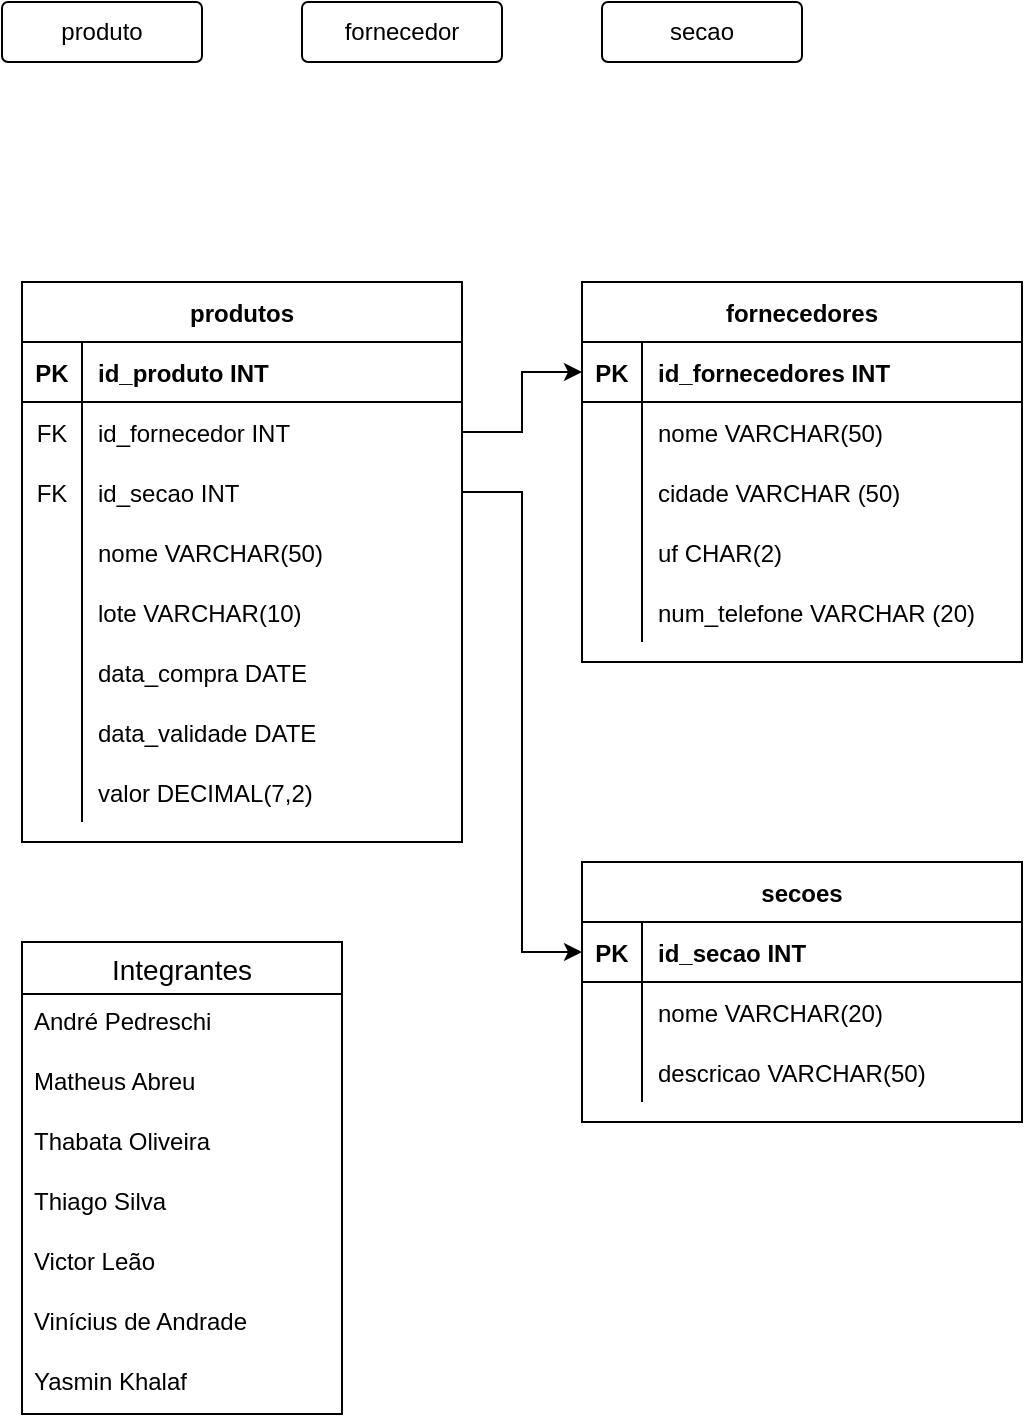 <mxfile version="14.9.8" type="device"><diagram id="R2lEEEUBdFMjLlhIrx00" name="Page-1"><mxGraphModel dx="1102" dy="614" grid="1" gridSize="10" guides="1" tooltips="1" connect="1" arrows="1" fold="1" page="1" pageScale="1" pageWidth="850" pageHeight="1100" math="0" shadow="0" extFonts="Permanent Marker^https://fonts.googleapis.com/css?family=Permanent+Marker"><root><mxCell id="0"/><mxCell id="1" parent="0"/><mxCell id="BeaeEdNDFBGoRHnRJNAs-1" value="produtos" style="shape=table;startSize=30;container=1;collapsible=1;childLayout=tableLayout;fixedRows=1;rowLines=0;fontStyle=1;align=center;resizeLast=1;" parent="1" vertex="1"><mxGeometry x="70" y="180" width="220" height="280" as="geometry"/></mxCell><mxCell id="BeaeEdNDFBGoRHnRJNAs-2" value="" style="shape=partialRectangle;collapsible=0;dropTarget=0;pointerEvents=0;fillColor=none;top=0;left=0;bottom=1;right=0;points=[[0,0.5],[1,0.5]];portConstraint=eastwest;" parent="BeaeEdNDFBGoRHnRJNAs-1" vertex="1"><mxGeometry y="30" width="220" height="30" as="geometry"/></mxCell><mxCell id="BeaeEdNDFBGoRHnRJNAs-3" value="PK" style="shape=partialRectangle;connectable=0;fillColor=none;top=0;left=0;bottom=0;right=0;fontStyle=1;overflow=hidden;" parent="BeaeEdNDFBGoRHnRJNAs-2" vertex="1"><mxGeometry width="30" height="30" as="geometry"/></mxCell><mxCell id="BeaeEdNDFBGoRHnRJNAs-4" value="id_produto INT" style="shape=partialRectangle;connectable=0;fillColor=none;top=0;left=0;bottom=0;right=0;align=left;spacingLeft=6;fontStyle=1;overflow=hidden;" parent="BeaeEdNDFBGoRHnRJNAs-2" vertex="1"><mxGeometry x="30" width="190" height="30" as="geometry"/></mxCell><mxCell id="BeaeEdNDFBGoRHnRJNAs-23" value="" style="shape=partialRectangle;collapsible=0;dropTarget=0;pointerEvents=0;fillColor=none;top=0;left=0;bottom=0;right=0;points=[[0,0.5],[1,0.5]];portConstraint=eastwest;" parent="BeaeEdNDFBGoRHnRJNAs-1" vertex="1"><mxGeometry y="60" width="220" height="30" as="geometry"/></mxCell><mxCell id="BeaeEdNDFBGoRHnRJNAs-24" value="FK" style="shape=partialRectangle;connectable=0;fillColor=none;top=0;left=0;bottom=0;right=0;editable=1;overflow=hidden;" parent="BeaeEdNDFBGoRHnRJNAs-23" vertex="1"><mxGeometry width="30" height="30" as="geometry"/></mxCell><mxCell id="BeaeEdNDFBGoRHnRJNAs-25" value="id_fornecedor INT" style="shape=partialRectangle;connectable=0;fillColor=none;top=0;left=0;bottom=0;right=0;align=left;spacingLeft=6;overflow=hidden;" parent="BeaeEdNDFBGoRHnRJNAs-23" vertex="1"><mxGeometry x="30" width="190" height="30" as="geometry"/></mxCell><mxCell id="BeaeEdNDFBGoRHnRJNAs-8" value="" style="shape=partialRectangle;collapsible=0;dropTarget=0;pointerEvents=0;fillColor=none;top=0;left=0;bottom=0;right=0;points=[[0,0.5],[1,0.5]];portConstraint=eastwest;" parent="BeaeEdNDFBGoRHnRJNAs-1" vertex="1"><mxGeometry y="90" width="220" height="30" as="geometry"/></mxCell><mxCell id="BeaeEdNDFBGoRHnRJNAs-9" value="FK" style="shape=partialRectangle;connectable=0;fillColor=none;top=0;left=0;bottom=0;right=0;editable=1;overflow=hidden;" parent="BeaeEdNDFBGoRHnRJNAs-8" vertex="1"><mxGeometry width="30" height="30" as="geometry"/></mxCell><mxCell id="BeaeEdNDFBGoRHnRJNAs-10" value="id_secao INT" style="shape=partialRectangle;connectable=0;fillColor=none;top=0;left=0;bottom=0;right=0;align=left;spacingLeft=6;overflow=hidden;" parent="BeaeEdNDFBGoRHnRJNAs-8" vertex="1"><mxGeometry x="30" width="190" height="30" as="geometry"/></mxCell><mxCell id="BeaeEdNDFBGoRHnRJNAs-5" value="" style="shape=partialRectangle;collapsible=0;dropTarget=0;pointerEvents=0;fillColor=none;top=0;left=0;bottom=0;right=0;points=[[0,0.5],[1,0.5]];portConstraint=eastwest;" parent="BeaeEdNDFBGoRHnRJNAs-1" vertex="1"><mxGeometry y="120" width="220" height="30" as="geometry"/></mxCell><mxCell id="BeaeEdNDFBGoRHnRJNAs-6" value="" style="shape=partialRectangle;connectable=0;fillColor=none;top=0;left=0;bottom=0;right=0;editable=1;overflow=hidden;" parent="BeaeEdNDFBGoRHnRJNAs-5" vertex="1"><mxGeometry width="30" height="30" as="geometry"/></mxCell><mxCell id="BeaeEdNDFBGoRHnRJNAs-7" value="nome VARCHAR(50)" style="shape=partialRectangle;connectable=0;fillColor=none;top=0;left=0;bottom=0;right=0;align=left;spacingLeft=6;overflow=hidden;" parent="BeaeEdNDFBGoRHnRJNAs-5" vertex="1"><mxGeometry x="30" width="190" height="30" as="geometry"/></mxCell><mxCell id="BeaeEdNDFBGoRHnRJNAs-20" value="" style="shape=partialRectangle;collapsible=0;dropTarget=0;pointerEvents=0;fillColor=none;top=0;left=0;bottom=0;right=0;points=[[0,0.5],[1,0.5]];portConstraint=eastwest;" parent="BeaeEdNDFBGoRHnRJNAs-1" vertex="1"><mxGeometry y="150" width="220" height="30" as="geometry"/></mxCell><mxCell id="BeaeEdNDFBGoRHnRJNAs-21" value="" style="shape=partialRectangle;connectable=0;fillColor=none;top=0;left=0;bottom=0;right=0;editable=1;overflow=hidden;" parent="BeaeEdNDFBGoRHnRJNAs-20" vertex="1"><mxGeometry width="30" height="30" as="geometry"/></mxCell><mxCell id="BeaeEdNDFBGoRHnRJNAs-22" value="lote VARCHAR(10)" style="shape=partialRectangle;connectable=0;fillColor=none;top=0;left=0;bottom=0;right=0;align=left;spacingLeft=6;overflow=hidden;" parent="BeaeEdNDFBGoRHnRJNAs-20" vertex="1"><mxGeometry x="30" width="190" height="30" as="geometry"/></mxCell><mxCell id="BeaeEdNDFBGoRHnRJNAs-11" value="" style="shape=partialRectangle;collapsible=0;dropTarget=0;pointerEvents=0;fillColor=none;top=0;left=0;bottom=0;right=0;points=[[0,0.5],[1,0.5]];portConstraint=eastwest;" parent="BeaeEdNDFBGoRHnRJNAs-1" vertex="1"><mxGeometry y="180" width="220" height="30" as="geometry"/></mxCell><mxCell id="BeaeEdNDFBGoRHnRJNAs-12" value="" style="shape=partialRectangle;connectable=0;fillColor=none;top=0;left=0;bottom=0;right=0;editable=1;overflow=hidden;" parent="BeaeEdNDFBGoRHnRJNAs-11" vertex="1"><mxGeometry width="30" height="30" as="geometry"/></mxCell><mxCell id="BeaeEdNDFBGoRHnRJNAs-13" value="data_compra DATE" style="shape=partialRectangle;connectable=0;fillColor=none;top=0;left=0;bottom=0;right=0;align=left;spacingLeft=6;overflow=hidden;" parent="BeaeEdNDFBGoRHnRJNAs-11" vertex="1"><mxGeometry x="30" width="190" height="30" as="geometry"/></mxCell><mxCell id="BeaeEdNDFBGoRHnRJNAs-29" value="" style="shape=partialRectangle;collapsible=0;dropTarget=0;pointerEvents=0;fillColor=none;top=0;left=0;bottom=0;right=0;points=[[0,0.5],[1,0.5]];portConstraint=eastwest;" parent="BeaeEdNDFBGoRHnRJNAs-1" vertex="1"><mxGeometry y="210" width="220" height="30" as="geometry"/></mxCell><mxCell id="BeaeEdNDFBGoRHnRJNAs-30" value="" style="shape=partialRectangle;connectable=0;fillColor=none;top=0;left=0;bottom=0;right=0;editable=1;overflow=hidden;" parent="BeaeEdNDFBGoRHnRJNAs-29" vertex="1"><mxGeometry width="30" height="30" as="geometry"/></mxCell><mxCell id="BeaeEdNDFBGoRHnRJNAs-31" value="data_validade DATE" style="shape=partialRectangle;connectable=0;fillColor=none;top=0;left=0;bottom=0;right=0;align=left;spacingLeft=6;overflow=hidden;" parent="BeaeEdNDFBGoRHnRJNAs-29" vertex="1"><mxGeometry x="30" width="190" height="30" as="geometry"/></mxCell><mxCell id="BeaeEdNDFBGoRHnRJNAs-14" value="" style="shape=partialRectangle;collapsible=0;dropTarget=0;pointerEvents=0;fillColor=none;top=0;left=0;bottom=0;right=0;points=[[0,0.5],[1,0.5]];portConstraint=eastwest;" parent="BeaeEdNDFBGoRHnRJNAs-1" vertex="1"><mxGeometry y="240" width="220" height="30" as="geometry"/></mxCell><mxCell id="BeaeEdNDFBGoRHnRJNAs-15" value="" style="shape=partialRectangle;connectable=0;fillColor=none;top=0;left=0;bottom=0;right=0;editable=1;overflow=hidden;" parent="BeaeEdNDFBGoRHnRJNAs-14" vertex="1"><mxGeometry width="30" height="30" as="geometry"/></mxCell><mxCell id="BeaeEdNDFBGoRHnRJNAs-16" value="valor DECIMAL(7,2)" style="shape=partialRectangle;connectable=0;fillColor=none;top=0;left=0;bottom=0;right=0;align=left;spacingLeft=6;overflow=hidden;" parent="BeaeEdNDFBGoRHnRJNAs-14" vertex="1"><mxGeometry x="30" width="190" height="30" as="geometry"/></mxCell><mxCell id="BeaeEdNDFBGoRHnRJNAs-17" value="produto" style="rounded=1;arcSize=10;whiteSpace=wrap;html=1;align=center;" parent="1" vertex="1"><mxGeometry x="60" y="40" width="100" height="30" as="geometry"/></mxCell><mxCell id="BeaeEdNDFBGoRHnRJNAs-18" value="fornecedor" style="rounded=1;arcSize=10;whiteSpace=wrap;html=1;align=center;" parent="1" vertex="1"><mxGeometry x="210" y="40" width="100" height="30" as="geometry"/></mxCell><mxCell id="BeaeEdNDFBGoRHnRJNAs-19" value="secao" style="rounded=1;arcSize=10;whiteSpace=wrap;html=1;align=center;" parent="1" vertex="1"><mxGeometry x="360" y="40" width="100" height="30" as="geometry"/></mxCell><mxCell id="BeaeEdNDFBGoRHnRJNAs-47" value="fornecedores" style="shape=table;startSize=30;container=1;collapsible=1;childLayout=tableLayout;fixedRows=1;rowLines=0;fontStyle=1;align=center;resizeLast=1;" parent="1" vertex="1"><mxGeometry x="350" y="180" width="220" height="190" as="geometry"/></mxCell><mxCell id="BeaeEdNDFBGoRHnRJNAs-48" value="" style="shape=partialRectangle;collapsible=0;dropTarget=0;pointerEvents=0;fillColor=none;top=0;left=0;bottom=1;right=0;points=[[0,0.5],[1,0.5]];portConstraint=eastwest;" parent="BeaeEdNDFBGoRHnRJNAs-47" vertex="1"><mxGeometry y="30" width="220" height="30" as="geometry"/></mxCell><mxCell id="BeaeEdNDFBGoRHnRJNAs-49" value="PK" style="shape=partialRectangle;connectable=0;fillColor=none;top=0;left=0;bottom=0;right=0;fontStyle=1;overflow=hidden;" parent="BeaeEdNDFBGoRHnRJNAs-48" vertex="1"><mxGeometry width="30" height="30" as="geometry"/></mxCell><mxCell id="BeaeEdNDFBGoRHnRJNAs-50" value="id_fornecedores INT" style="shape=partialRectangle;connectable=0;fillColor=none;top=0;left=0;bottom=0;right=0;align=left;spacingLeft=6;fontStyle=1;overflow=hidden;" parent="BeaeEdNDFBGoRHnRJNAs-48" vertex="1"><mxGeometry x="30" width="190" height="30" as="geometry"/></mxCell><mxCell id="BeaeEdNDFBGoRHnRJNAs-51" value="" style="shape=partialRectangle;collapsible=0;dropTarget=0;pointerEvents=0;fillColor=none;top=0;left=0;bottom=0;right=0;points=[[0,0.5],[1,0.5]];portConstraint=eastwest;" parent="BeaeEdNDFBGoRHnRJNAs-47" vertex="1"><mxGeometry y="60" width="220" height="30" as="geometry"/></mxCell><mxCell id="BeaeEdNDFBGoRHnRJNAs-52" value="" style="shape=partialRectangle;connectable=0;fillColor=none;top=0;left=0;bottom=0;right=0;editable=1;overflow=hidden;" parent="BeaeEdNDFBGoRHnRJNAs-51" vertex="1"><mxGeometry width="30" height="30" as="geometry"/></mxCell><mxCell id="BeaeEdNDFBGoRHnRJNAs-53" value="nome VARCHAR(50)" style="shape=partialRectangle;connectable=0;fillColor=none;top=0;left=0;bottom=0;right=0;align=left;spacingLeft=6;overflow=hidden;" parent="BeaeEdNDFBGoRHnRJNAs-51" vertex="1"><mxGeometry x="30" width="190" height="30" as="geometry"/></mxCell><mxCell id="BeaeEdNDFBGoRHnRJNAs-54" value="" style="shape=partialRectangle;collapsible=0;dropTarget=0;pointerEvents=0;fillColor=none;top=0;left=0;bottom=0;right=0;points=[[0,0.5],[1,0.5]];portConstraint=eastwest;" parent="BeaeEdNDFBGoRHnRJNAs-47" vertex="1"><mxGeometry y="90" width="220" height="30" as="geometry"/></mxCell><mxCell id="BeaeEdNDFBGoRHnRJNAs-55" value="" style="shape=partialRectangle;connectable=0;fillColor=none;top=0;left=0;bottom=0;right=0;editable=1;overflow=hidden;" parent="BeaeEdNDFBGoRHnRJNAs-54" vertex="1"><mxGeometry width="30" height="30" as="geometry"/></mxCell><mxCell id="BeaeEdNDFBGoRHnRJNAs-56" value="cidade VARCHAR (50)" style="shape=partialRectangle;connectable=0;fillColor=none;top=0;left=0;bottom=0;right=0;align=left;spacingLeft=6;overflow=hidden;" parent="BeaeEdNDFBGoRHnRJNAs-54" vertex="1"><mxGeometry x="30" width="190" height="30" as="geometry"/></mxCell><mxCell id="BeaeEdNDFBGoRHnRJNAs-57" value="" style="shape=partialRectangle;collapsible=0;dropTarget=0;pointerEvents=0;fillColor=none;top=0;left=0;bottom=0;right=0;points=[[0,0.5],[1,0.5]];portConstraint=eastwest;" parent="BeaeEdNDFBGoRHnRJNAs-47" vertex="1"><mxGeometry y="120" width="220" height="30" as="geometry"/></mxCell><mxCell id="BeaeEdNDFBGoRHnRJNAs-58" value="" style="shape=partialRectangle;connectable=0;fillColor=none;top=0;left=0;bottom=0;right=0;editable=1;overflow=hidden;" parent="BeaeEdNDFBGoRHnRJNAs-57" vertex="1"><mxGeometry width="30" height="30" as="geometry"/></mxCell><mxCell id="BeaeEdNDFBGoRHnRJNAs-59" value="uf CHAR(2)" style="shape=partialRectangle;connectable=0;fillColor=none;top=0;left=0;bottom=0;right=0;align=left;spacingLeft=6;overflow=hidden;" parent="BeaeEdNDFBGoRHnRJNAs-57" vertex="1"><mxGeometry x="30" width="190" height="30" as="geometry"/></mxCell><mxCell id="BeaeEdNDFBGoRHnRJNAs-60" value="" style="shape=partialRectangle;collapsible=0;dropTarget=0;pointerEvents=0;fillColor=none;top=0;left=0;bottom=0;right=0;points=[[0,0.5],[1,0.5]];portConstraint=eastwest;" parent="BeaeEdNDFBGoRHnRJNAs-47" vertex="1"><mxGeometry y="150" width="220" height="30" as="geometry"/></mxCell><mxCell id="BeaeEdNDFBGoRHnRJNAs-61" value="" style="shape=partialRectangle;connectable=0;fillColor=none;top=0;left=0;bottom=0;right=0;editable=1;overflow=hidden;" parent="BeaeEdNDFBGoRHnRJNAs-60" vertex="1"><mxGeometry width="30" height="30" as="geometry"/></mxCell><mxCell id="BeaeEdNDFBGoRHnRJNAs-62" value="num_telefone VARCHAR (20)" style="shape=partialRectangle;connectable=0;fillColor=none;top=0;left=0;bottom=0;right=0;align=left;spacingLeft=6;overflow=hidden;" parent="BeaeEdNDFBGoRHnRJNAs-60" vertex="1"><mxGeometry x="30" width="190" height="30" as="geometry"/></mxCell><mxCell id="BeaeEdNDFBGoRHnRJNAs-75" value="secoes" style="shape=table;startSize=30;container=1;collapsible=1;childLayout=tableLayout;fixedRows=1;rowLines=0;fontStyle=1;align=center;resizeLast=1;" parent="1" vertex="1"><mxGeometry x="350" y="470" width="220" height="130" as="geometry"/></mxCell><mxCell id="BeaeEdNDFBGoRHnRJNAs-76" value="" style="shape=partialRectangle;collapsible=0;dropTarget=0;pointerEvents=0;fillColor=none;top=0;left=0;bottom=1;right=0;points=[[0,0.5],[1,0.5]];portConstraint=eastwest;" parent="BeaeEdNDFBGoRHnRJNAs-75" vertex="1"><mxGeometry y="30" width="220" height="30" as="geometry"/></mxCell><mxCell id="BeaeEdNDFBGoRHnRJNAs-77" value="PK" style="shape=partialRectangle;connectable=0;fillColor=none;top=0;left=0;bottom=0;right=0;fontStyle=1;overflow=hidden;" parent="BeaeEdNDFBGoRHnRJNAs-76" vertex="1"><mxGeometry width="30" height="30" as="geometry"/></mxCell><mxCell id="BeaeEdNDFBGoRHnRJNAs-78" value="id_secao INT" style="shape=partialRectangle;connectable=0;fillColor=none;top=0;left=0;bottom=0;right=0;align=left;spacingLeft=6;fontStyle=1;overflow=hidden;" parent="BeaeEdNDFBGoRHnRJNAs-76" vertex="1"><mxGeometry x="30" width="190" height="30" as="geometry"/></mxCell><mxCell id="BeaeEdNDFBGoRHnRJNAs-79" value="" style="shape=partialRectangle;collapsible=0;dropTarget=0;pointerEvents=0;fillColor=none;top=0;left=0;bottom=0;right=0;points=[[0,0.5],[1,0.5]];portConstraint=eastwest;" parent="BeaeEdNDFBGoRHnRJNAs-75" vertex="1"><mxGeometry y="60" width="220" height="30" as="geometry"/></mxCell><mxCell id="BeaeEdNDFBGoRHnRJNAs-80" value="" style="shape=partialRectangle;connectable=0;fillColor=none;top=0;left=0;bottom=0;right=0;editable=1;overflow=hidden;" parent="BeaeEdNDFBGoRHnRJNAs-79" vertex="1"><mxGeometry width="30" height="30" as="geometry"/></mxCell><mxCell id="BeaeEdNDFBGoRHnRJNAs-81" value="nome VARCHAR(20)" style="shape=partialRectangle;connectable=0;fillColor=none;top=0;left=0;bottom=0;right=0;align=left;spacingLeft=6;overflow=hidden;" parent="BeaeEdNDFBGoRHnRJNAs-79" vertex="1"><mxGeometry x="30" width="190" height="30" as="geometry"/></mxCell><mxCell id="BeaeEdNDFBGoRHnRJNAs-82" value="" style="shape=partialRectangle;collapsible=0;dropTarget=0;pointerEvents=0;fillColor=none;top=0;left=0;bottom=0;right=0;points=[[0,0.5],[1,0.5]];portConstraint=eastwest;" parent="BeaeEdNDFBGoRHnRJNAs-75" vertex="1"><mxGeometry y="90" width="220" height="30" as="geometry"/></mxCell><mxCell id="BeaeEdNDFBGoRHnRJNAs-83" value="" style="shape=partialRectangle;connectable=0;fillColor=none;top=0;left=0;bottom=0;right=0;editable=1;overflow=hidden;" parent="BeaeEdNDFBGoRHnRJNAs-82" vertex="1"><mxGeometry width="30" height="30" as="geometry"/></mxCell><mxCell id="BeaeEdNDFBGoRHnRJNAs-84" value="descricao VARCHAR(50)" style="shape=partialRectangle;connectable=0;fillColor=none;top=0;left=0;bottom=0;right=0;align=left;spacingLeft=6;overflow=hidden;" parent="BeaeEdNDFBGoRHnRJNAs-82" vertex="1"><mxGeometry x="30" width="190" height="30" as="geometry"/></mxCell><mxCell id="BeaeEdNDFBGoRHnRJNAs-91" style="edgeStyle=orthogonalEdgeStyle;rounded=0;orthogonalLoop=1;jettySize=auto;html=1;entryX=0;entryY=0.5;entryDx=0;entryDy=0;" parent="1" source="BeaeEdNDFBGoRHnRJNAs-23" target="BeaeEdNDFBGoRHnRJNAs-48" edge="1"><mxGeometry relative="1" as="geometry"/></mxCell><mxCell id="BeaeEdNDFBGoRHnRJNAs-93" style="edgeStyle=orthogonalEdgeStyle;rounded=0;orthogonalLoop=1;jettySize=auto;html=1;entryX=0;entryY=0.5;entryDx=0;entryDy=0;" parent="1" source="BeaeEdNDFBGoRHnRJNAs-8" target="BeaeEdNDFBGoRHnRJNAs-76" edge="1"><mxGeometry relative="1" as="geometry"><mxPoint x="330" y="500" as="targetPoint"/></mxGeometry></mxCell><mxCell id="BeaeEdNDFBGoRHnRJNAs-96" value="Integrantes" style="swimlane;fontStyle=0;childLayout=stackLayout;horizontal=1;startSize=26;horizontalStack=0;resizeParent=1;resizeParentMax=0;resizeLast=0;collapsible=1;marginBottom=0;align=center;fontSize=14;" parent="1" vertex="1"><mxGeometry x="70" y="510" width="160" height="236" as="geometry"/></mxCell><mxCell id="BeaeEdNDFBGoRHnRJNAs-97" value="André Pedreschi" style="text;strokeColor=none;fillColor=none;spacingLeft=4;spacingRight=4;overflow=hidden;rotatable=0;points=[[0,0.5],[1,0.5]];portConstraint=eastwest;fontSize=12;" parent="BeaeEdNDFBGoRHnRJNAs-96" vertex="1"><mxGeometry y="26" width="160" height="30" as="geometry"/></mxCell><mxCell id="BeaeEdNDFBGoRHnRJNAs-98" value="Matheus Abreu" style="text;strokeColor=none;fillColor=none;spacingLeft=4;spacingRight=4;overflow=hidden;rotatable=0;points=[[0,0.5],[1,0.5]];portConstraint=eastwest;fontSize=12;" parent="BeaeEdNDFBGoRHnRJNAs-96" vertex="1"><mxGeometry y="56" width="160" height="30" as="geometry"/></mxCell><mxCell id="BeaeEdNDFBGoRHnRJNAs-100" value="Thabata Oliveira" style="text;strokeColor=none;fillColor=none;spacingLeft=4;spacingRight=4;overflow=hidden;rotatable=0;points=[[0,0.5],[1,0.5]];portConstraint=eastwest;fontSize=12;" parent="BeaeEdNDFBGoRHnRJNAs-96" vertex="1"><mxGeometry y="86" width="160" height="30" as="geometry"/></mxCell><mxCell id="BeaeEdNDFBGoRHnRJNAs-101" value="Thiago Silva" style="text;strokeColor=none;fillColor=none;spacingLeft=4;spacingRight=4;overflow=hidden;rotatable=0;points=[[0,0.5],[1,0.5]];portConstraint=eastwest;fontSize=12;" parent="BeaeEdNDFBGoRHnRJNAs-96" vertex="1"><mxGeometry y="116" width="160" height="30" as="geometry"/></mxCell><mxCell id="BeaeEdNDFBGoRHnRJNAs-102" value="Victor Leão" style="text;strokeColor=none;fillColor=none;spacingLeft=4;spacingRight=4;overflow=hidden;rotatable=0;points=[[0,0.5],[1,0.5]];portConstraint=eastwest;fontSize=12;" parent="BeaeEdNDFBGoRHnRJNAs-96" vertex="1"><mxGeometry y="146" width="160" height="30" as="geometry"/></mxCell><mxCell id="BeaeEdNDFBGoRHnRJNAs-99" value="Vinícius de Andrade" style="text;strokeColor=none;fillColor=none;spacingLeft=4;spacingRight=4;overflow=hidden;rotatable=0;points=[[0,0.5],[1,0.5]];portConstraint=eastwest;fontSize=12;" parent="BeaeEdNDFBGoRHnRJNAs-96" vertex="1"><mxGeometry y="176" width="160" height="30" as="geometry"/></mxCell><mxCell id="BeaeEdNDFBGoRHnRJNAs-103" value="Yasmin Khalaf" style="text;strokeColor=none;fillColor=none;spacingLeft=4;spacingRight=4;overflow=hidden;rotatable=0;points=[[0,0.5],[1,0.5]];portConstraint=eastwest;fontSize=12;" parent="BeaeEdNDFBGoRHnRJNAs-96" vertex="1"><mxGeometry y="206" width="160" height="30" as="geometry"/></mxCell></root></mxGraphModel></diagram></mxfile>
